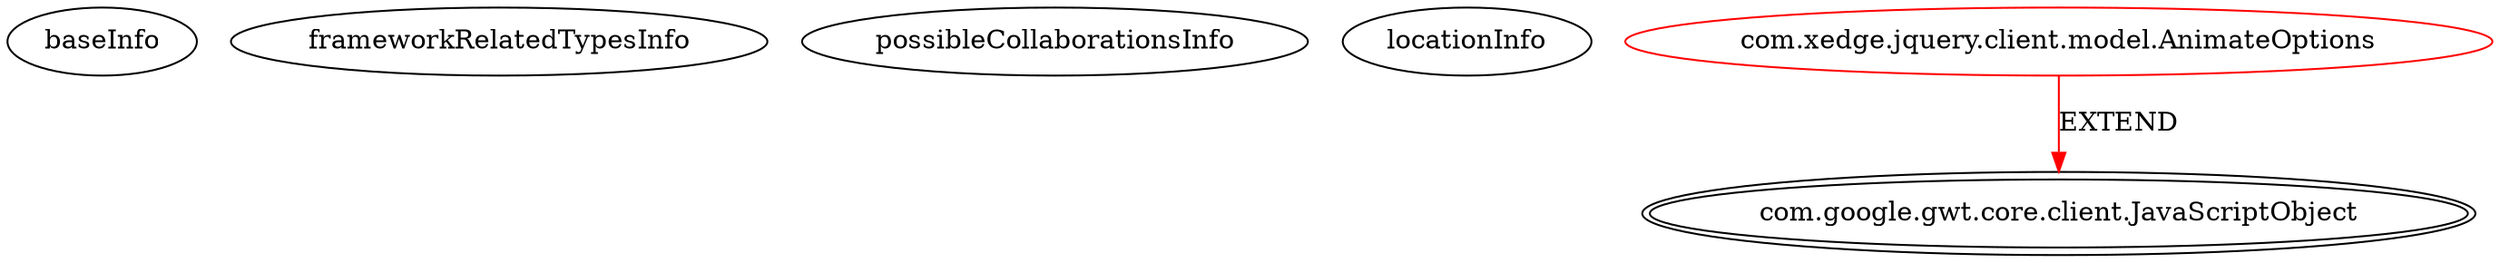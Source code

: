 digraph {
baseInfo[graphId=934,category="extension_graph",isAnonymous=false,possibleRelation=false]
frameworkRelatedTypesInfo[0="com.google.gwt.core.client.JavaScriptObject"]
possibleCollaborationsInfo[]
locationInfo[projectName="brychcy-gwt-jquery",filePath="/brychcy-gwt-jquery/gwt-jquery-master/src/com/xedge/jquery/client/model/AnimateOptions.java",contextSignature="AnimateOptions",graphId="934"]
0[label="com.xedge.jquery.client.model.AnimateOptions",vertexType="ROOT_CLIENT_CLASS_DECLARATION",isFrameworkType=false,color=red]
1[label="com.google.gwt.core.client.JavaScriptObject",vertexType="FRAMEWORK_CLASS_TYPE",isFrameworkType=true,peripheries=2]
0->1[label="EXTEND",color=red]
}
